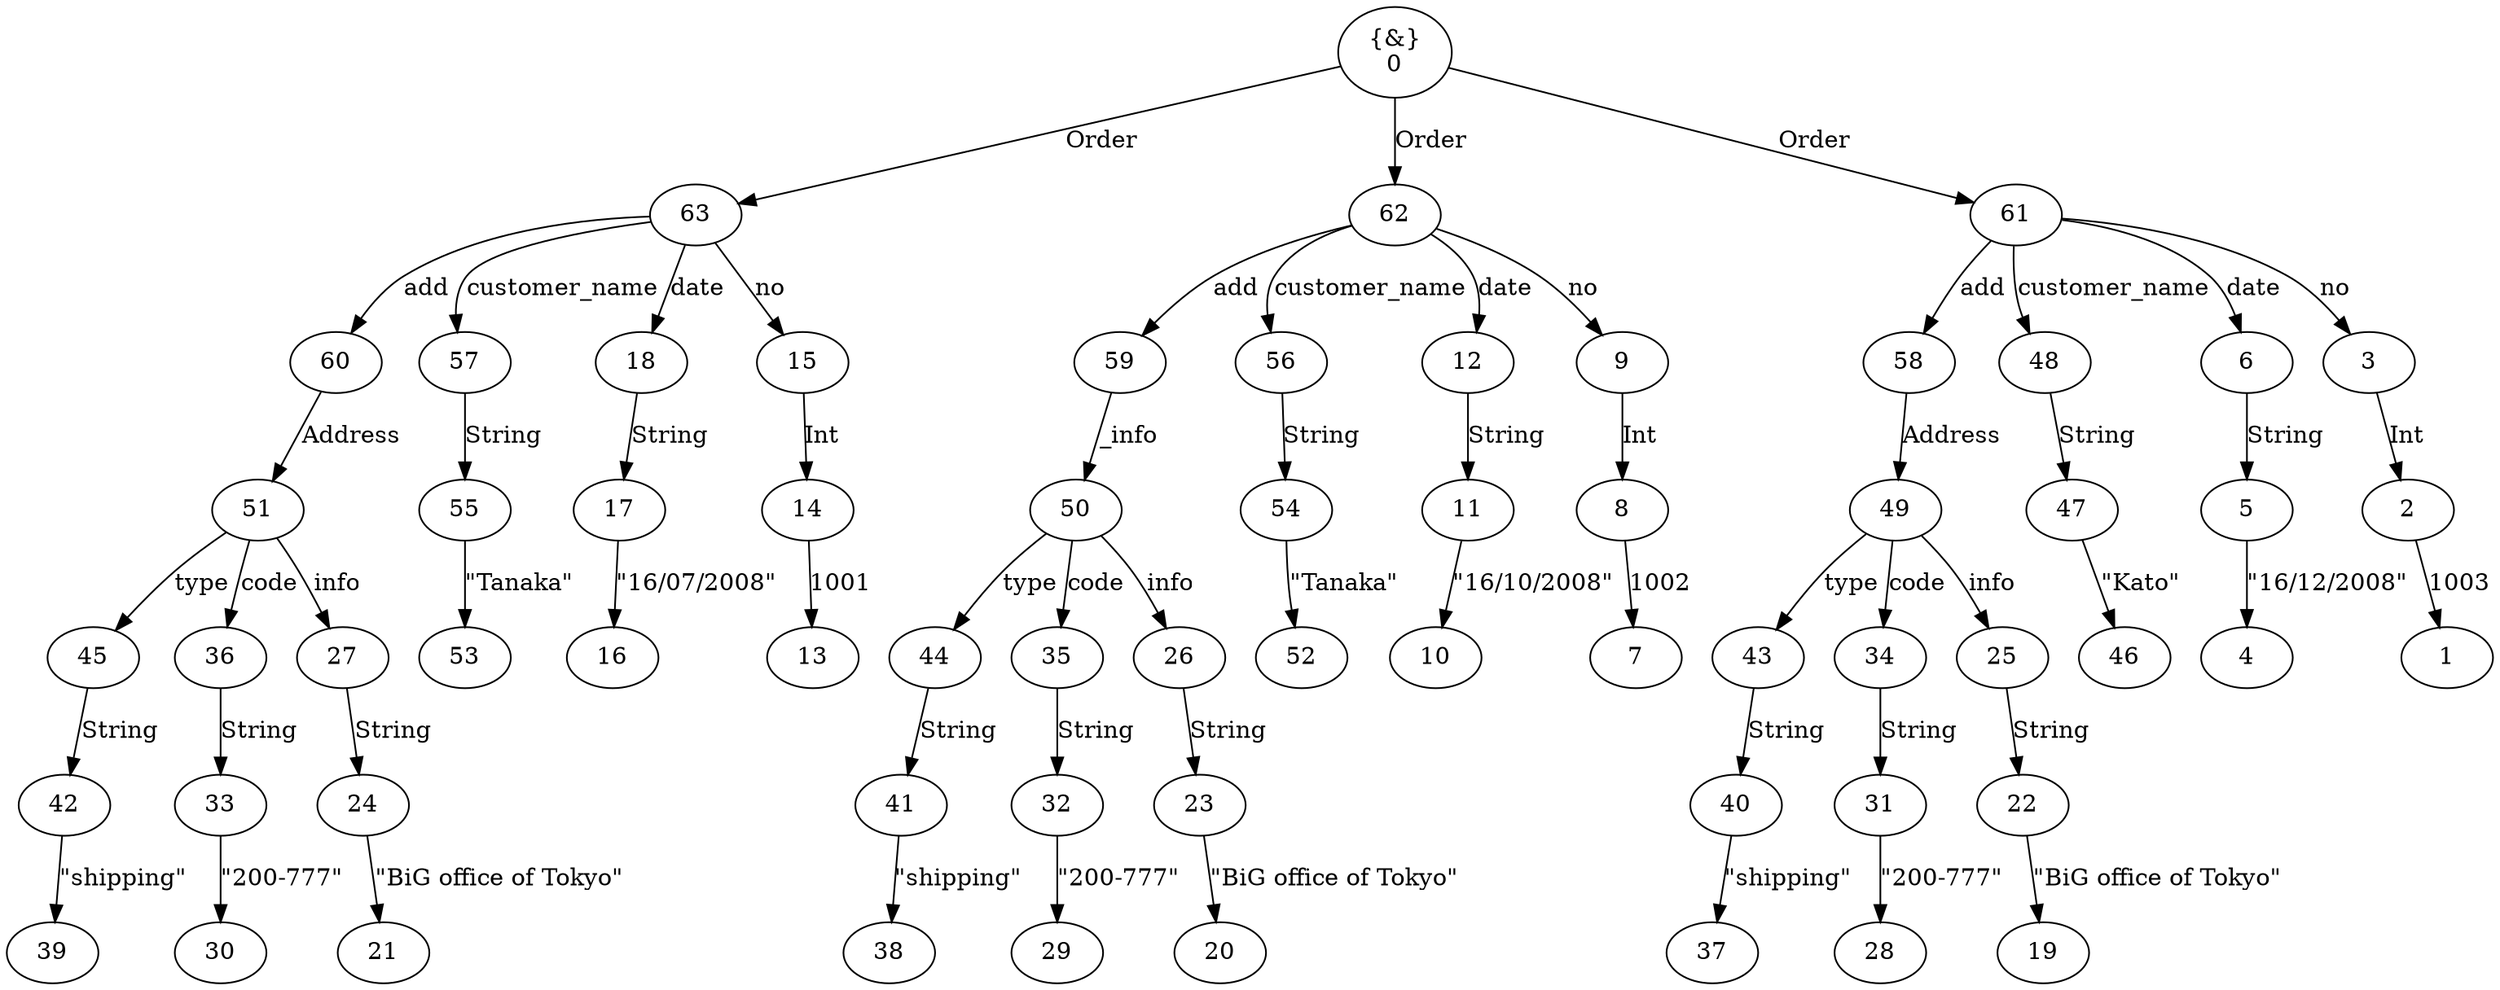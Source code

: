 digraph "g" {
    node [ shape = "ellipse" ]
    "63" [ label = "\N" ]
    "62" [ label = "\N" ]
    "61" [ label = "\N" ]
    "60" [ label = "\N" ]
    "59" [ label = "\N" ]
    "58" [ label = "\N" ]
    "57" [ label = "\N" ]
    "56" [ label = "\N" ]
    "55" [ label = "\N" ]
    "54" [ label = "\N" ]
    "53" [ label = "\N" ]
    "52" [ label = "\N" ]
    "51" [ label = "\N" ]
    "50" [ label = "\N" ]
    "49" [ label = "\N" ]
    "48" [ label = "\N" ]
    "47" [ label = "\N" ]
    "46" [ label = "\N" ]
    "45" [ label = "\N" ]
    "44" [ label = "\N" ]
    "43" [ label = "\N" ]
    "42" [ label = "\N" ]
    "41" [ label = "\N" ]
    "40" [ label = "\N" ]
    "39" [ label = "\N" ]
    "38" [ label = "\N" ]
    "37" [ label = "\N" ]
    "36" [ label = "\N" ]
    "35" [ label = "\N" ]
    "34" [ label = "\N" ]
    "33" [ label = "\N" ]
    "32" [ label = "\N" ]
    "31" [ label = "\N" ]
    "30" [ label = "\N" ]
    "29" [ label = "\N" ]
    "28" [ label = "\N" ]
    "27" [ label = "\N" ]
    "26" [ label = "\N" ]
    "25" [ label = "\N" ]
    "24" [ label = "\N" ]
    "23" [ label = "\N" ]
    "22" [ label = "\N" ]
    "21" [ label = "\N" ]
    "20" [ label = "\N" ]
    "19" [ label = "\N" ]
    "18" [ label = "\N" ]
    "17" [ label = "\N" ]
    "16" [ label = "\N" ]
    "15" [ label = "\N" ]
    "14" [ label = "\N" ]
    "13" [ label = "\N" ]
    "12" [ label = "\N" ]
    "11" [ label = "\N" ]
    "10" [ label = "\N" ]
    "9" [ label = "\N" ]
    "8" [ label = "\N" ]
    "7" [ label = "\N" ]
    "6" [ label = "\N" ]
    "5" [ label = "\N" ]
    "4" [ label = "\N" ]
    "3" [ label = "\N" ]
    "2" [ label = "\N" ]
    "1" [ label = "\N" ]
    "0" [ label = "{&}\n\N" ]
    "63" -> "15" [ label = "no" ]
    "63" -> "18" [ label = "date" ]
    "63" -> "57" [ label = "customer_name" ]
    "63" -> "60" [ label = "add" ]
    "62" -> "9" [ label = "no" ]
    "62" -> "12" [ label = "date" ]
    "62" -> "56" [ label = "customer_name" ]
    "62" -> "59" [ label = "add" ]
    "61" -> "3" [ label = "no" ]
    "61" -> "6" [ label = "date" ]
    "61" -> "48" [ label = "customer_name" ]
    "61" -> "58" [ label = "add" ]
    "60" -> "51" [ label = "Address" ]
    "59" -> "50" [ label = "_info" ]
    "58" -> "49" [ label = "Address" ]
    "57" -> "55" [ label = "String" ]
    "56" -> "54" [ label = "String" ]
    "55" -> "53" [ label = "\"Tanaka\"" ]
    "54" -> "52" [ label = "\"Tanaka\"" ]
    "51" -> "45" [ label = "type" ]
    "51" -> "27" [ label = "info" ]
    "51" -> "36" [ label = "code" ]
    "50" -> "44" [ label = "type" ]
    "50" -> "26" [ label = "info" ]
    "50" -> "35" [ label = "code" ]
    "49" -> "43" [ label = "type" ]
    "49" -> "25" [ label = "info" ]
    "49" -> "34" [ label = "code" ]
    "48" -> "47" [ label = "String" ]
    "47" -> "46" [ label = "\"Kato\"" ]
    "45" -> "42" [ label = "String" ]
    "44" -> "41" [ label = "String" ]
    "43" -> "40" [ label = "String" ]
    "42" -> "39" [ label = "\"shipping\"" ]
    "41" -> "38" [ label = "\"shipping\"" ]
    "40" -> "37" [ label = "\"shipping\"" ]
    "36" -> "33" [ label = "String" ]
    "35" -> "32" [ label = "String" ]
    "34" -> "31" [ label = "String" ]
    "33" -> "30" [ label = "\"200-777\"" ]
    "32" -> "29" [ label = "\"200-777\"" ]
    "31" -> "28" [ label = "\"200-777\"" ]
    "27" -> "24" [ label = "String" ]
    "26" -> "23" [ label = "String" ]
    "25" -> "22" [ label = "String" ]
    "24" -> "21" [ label = "\"BiG office of Tokyo\"" ]
    "23" -> "20" [ label = "\"BiG office of Tokyo\"" ]
    "22" -> "19" [ label = "\"BiG office of Tokyo\"" ]
    "18" -> "17" [ label = "String" ]
    "17" -> "16" [ label = "\"16/07/2008\"" ]
    "15" -> "14" [ label = "Int" ]
    "14" -> "13" [ label = "1001" ]
    "12" -> "11" [ label = "String" ]
    "11" -> "10" [ label = "\"16/10/2008\"" ]
    "9" -> "8" [ label = "Int" ]
    "8" -> "7" [ label = "1002" ]
    "6" -> "5" [ label = "String" ]
    "5" -> "4" [ label = "\"16/12/2008\"" ]
    "3" -> "2" [ label = "Int" ]
    "2" -> "1" [ label = "1003" ]
    "0" -> "63" [ label = "Order" ]
    "0" -> "62" [ label = "Order" ]
    "0" -> "61" [ label = "Order" ]
}
